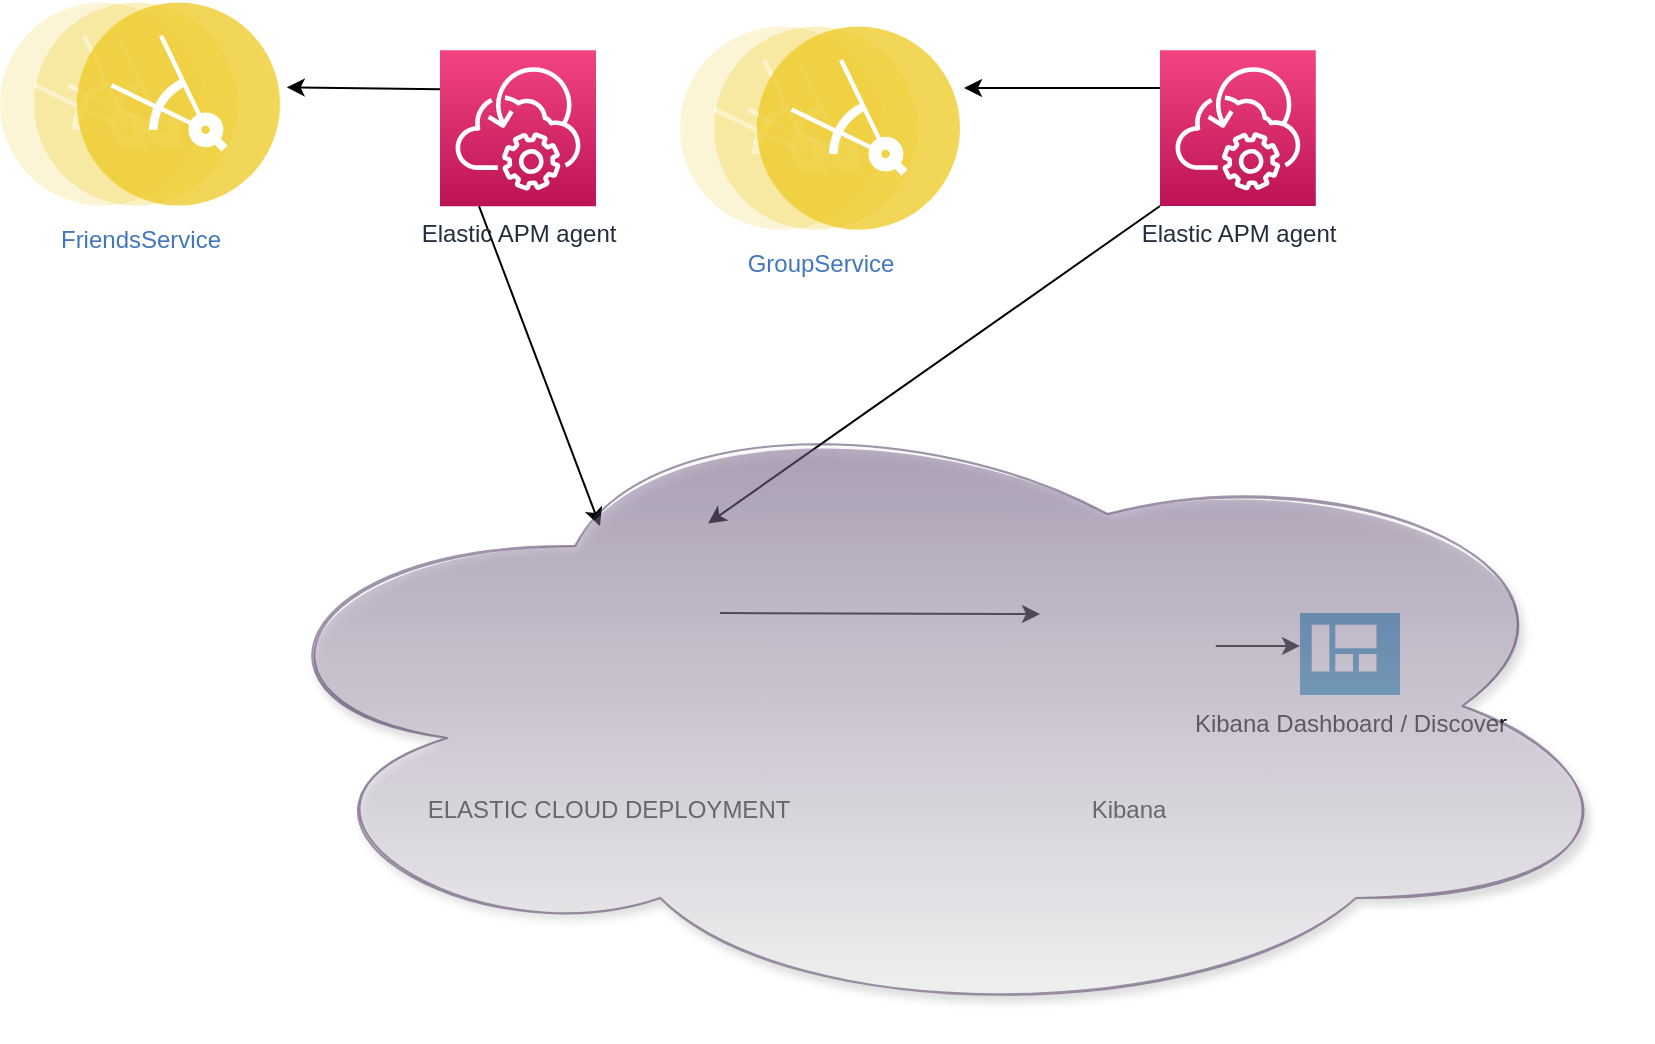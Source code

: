<mxfile version="14.8.6" type="google"><diagram id="34v_GxQY7feJ9xLnHUoY" name="Page-1"><mxGraphModel dx="782" dy="476" grid="1" gridSize="10" guides="1" tooltips="1" connect="1" arrows="1" fold="1" page="1" pageScale="1" pageWidth="850" pageHeight="1100" math="0" shadow="0"><root><mxCell id="0"/><mxCell id="1" parent="0"/><mxCell id="UocLaTnbJh6gGVJmffp6-1" value="FriendsService" style="aspect=fixed;perimeter=ellipsePerimeter;html=1;align=center;shadow=0;dashed=0;fontColor=#4277BB;labelBackgroundColor=#ffffff;fontSize=12;spacingTop=3;image;image=img/lib/ibm/applications/microservice.svg;direction=west;" vertex="1" parent="1"><mxGeometry x="40" y="17.91" width="140" height="102.19" as="geometry"/></mxCell><mxCell id="UocLaTnbJh6gGVJmffp6-2" value="GroupService" style="aspect=fixed;perimeter=ellipsePerimeter;html=1;align=center;shadow=0;dashed=0;fontColor=#4277BB;labelBackgroundColor=#ffffff;fontSize=12;spacingTop=3;image;image=img/lib/ibm/applications/microservice.svg;direction=west;" vertex="1" parent="1"><mxGeometry x="380" y="30" width="140" height="102.19" as="geometry"/></mxCell><mxCell id="UocLaTnbJh6gGVJmffp6-3" value="ELASTIC CLOUD DEPLOYMENT" style="shape=image;html=1;verticalAlign=top;verticalLabelPosition=bottom;labelBackgroundColor=#ffffff;imageAspect=0;aspect=fixed;image=https://cdn3.iconfinder.com/data/icons/digital-banking-solid-fast-transfer/512/demographic_tracking-128.png" vertex="1" parent="1"><mxGeometry x="280" y="280" width="128" height="128" as="geometry"/></mxCell><mxCell id="UocLaTnbJh6gGVJmffp6-4" value="" style="endArrow=classic;html=1;exitX=0.25;exitY=1;exitDx=0;exitDy=0;exitPerimeter=0;" edge="1" parent="1" source="UocLaTnbJh6gGVJmffp6-6"><mxGeometry width="50" height="50" relative="1" as="geometry"><mxPoint x="380" y="270" as="sourcePoint"/><mxPoint x="340" y="280" as="targetPoint"/></mxGeometry></mxCell><mxCell id="UocLaTnbJh6gGVJmffp6-5" value="" style="endArrow=classic;html=1;exitX=0;exitY=1;exitDx=0;exitDy=0;exitPerimeter=0;entryX=0.891;entryY=-0.01;entryDx=0;entryDy=0;entryPerimeter=0;" edge="1" parent="1" source="UocLaTnbJh6gGVJmffp6-7" target="UocLaTnbJh6gGVJmffp6-3"><mxGeometry width="50" height="50" relative="1" as="geometry"><mxPoint x="320.002" y="126.779" as="sourcePoint"/><mxPoint x="448.65" y="280" as="targetPoint"/></mxGeometry></mxCell><mxCell id="UocLaTnbJh6gGVJmffp6-6" value="Elastic APM agent" style="points=[[0,0,0],[0.25,0,0],[0.5,0,0],[0.75,0,0],[1,0,0],[0,1,0],[0.25,1,0],[0.5,1,0],[0.75,1,0],[1,1,0],[0,0.25,0],[0,0.5,0],[0,0.75,0],[1,0.25,0],[1,0.5,0],[1,0.75,0]];points=[[0,0,0],[0.25,0,0],[0.5,0,0],[0.75,0,0],[1,0,0],[0,1,0],[0.25,1,0],[0.5,1,0],[0.75,1,0],[1,1,0],[0,0.25,0],[0,0.5,0],[0,0.75,0],[1,0.25,0],[1,0.5,0],[1,0.75,0]];outlineConnect=0;fontColor=#232F3E;gradientColor=#F34482;gradientDirection=north;fillColor=#BC1356;strokeColor=#ffffff;dashed=0;verticalLabelPosition=bottom;verticalAlign=top;align=center;html=1;fontSize=12;fontStyle=0;aspect=fixed;shape=mxgraph.aws4.resourceIcon;resIcon=mxgraph.aws4.backint_agent;" vertex="1" parent="1"><mxGeometry x="260" y="42.1" width="78" height="78" as="geometry"/></mxCell><mxCell id="UocLaTnbJh6gGVJmffp6-7" value="Elastic APM agent" style="points=[[0,0,0],[0.25,0,0],[0.5,0,0],[0.75,0,0],[1,0,0],[0,1,0],[0.25,1,0],[0.5,1,0],[0.75,1,0],[1,1,0],[0,0.25,0],[0,0.5,0],[0,0.75,0],[1,0.25,0],[1,0.5,0],[1,0.75,0]];points=[[0,0,0],[0.25,0,0],[0.5,0,0],[0.75,0,0],[1,0,0],[0,1,0],[0.25,1,0],[0.5,1,0],[0.75,1,0],[1,1,0],[0,0.25,0],[0,0.5,0],[0,0.75,0],[1,0.25,0],[1,0.5,0],[1,0.75,0]];outlineConnect=0;fontColor=#232F3E;gradientColor=#F34482;gradientDirection=north;fillColor=#BC1356;strokeColor=#ffffff;dashed=0;verticalLabelPosition=bottom;verticalAlign=top;align=center;html=1;fontSize=12;fontStyle=0;aspect=fixed;shape=mxgraph.aws4.resourceIcon;resIcon=mxgraph.aws4.backint_agent;" vertex="1" parent="1"><mxGeometry x="620" y="42.1" width="77.9" height="77.9" as="geometry"/></mxCell><mxCell id="UocLaTnbJh6gGVJmffp6-9" value="" style="endArrow=classic;html=1;exitX=0;exitY=0.25;exitDx=0;exitDy=0;exitPerimeter=0;entryX=-0.024;entryY=0.582;entryDx=0;entryDy=0;entryPerimeter=0;" edge="1" parent="1" source="UocLaTnbJh6gGVJmffp6-6" target="UocLaTnbJh6gGVJmffp6-1"><mxGeometry width="50" height="50" relative="1" as="geometry"><mxPoint x="200" y="80" as="sourcePoint"/><mxPoint x="250" y="30.0" as="targetPoint"/></mxGeometry></mxCell><mxCell id="UocLaTnbJh6gGVJmffp6-10" value="" style="endArrow=classic;html=1;exitX=0;exitY=0.25;exitDx=0;exitDy=0;exitPerimeter=0;" edge="1" parent="1"><mxGeometry width="50" height="50" relative="1" as="geometry"><mxPoint x="620" y="60.97" as="sourcePoint"/><mxPoint x="522" y="61" as="targetPoint"/></mxGeometry></mxCell><mxCell id="UocLaTnbJh6gGVJmffp6-11" value="Kibana" style="shape=image;html=1;verticalAlign=top;verticalLabelPosition=bottom;labelBackgroundColor=#ffffff;imageAspect=0;aspect=fixed;image=https://cdn4.iconfinder.com/data/icons/logos-brands-5/24/kibana-128.png" vertex="1" parent="1"><mxGeometry x="540" y="280" width="128" height="128" as="geometry"/></mxCell><mxCell id="UocLaTnbJh6gGVJmffp6-12" value="Kibana Dashboard / Discover" style="aspect=fixed;html=1;points=[];align=center;image;fontSize=12;image=img/lib/mscae/Shared_Dashboard.svg;" vertex="1" parent="1"><mxGeometry x="690" y="323.5" width="50" height="41" as="geometry"/></mxCell><mxCell id="UocLaTnbJh6gGVJmffp6-14" value="" style="endArrow=classic;html=1;" edge="1" parent="1"><mxGeometry width="50" height="50" relative="1" as="geometry"><mxPoint x="400" y="323.5" as="sourcePoint"/><mxPoint x="560" y="324" as="targetPoint"/></mxGeometry></mxCell><mxCell id="UocLaTnbJh6gGVJmffp6-15" value="" style="endArrow=classic;html=1;entryX=0;entryY=0.402;entryDx=0;entryDy=0;entryPerimeter=0;" edge="1" parent="1" target="UocLaTnbJh6gGVJmffp6-12"><mxGeometry width="50" height="50" relative="1" as="geometry"><mxPoint x="647.9" y="340" as="sourcePoint"/><mxPoint x="697.9" y="290" as="targetPoint"/></mxGeometry></mxCell><mxCell id="UocLaTnbJh6gGVJmffp6-18" value="" style="ellipse;shape=cloud;whiteSpace=wrap;html=1;shadow=1;sketch=1;opacity=50;fillColor=#76608a;strokeColor=#432D57;fontColor=#ffffff;fillStyle=solid;gradientColor=#ffffff;" vertex="1" parent="1"><mxGeometry x="150" y="210" width="710" height="320" as="geometry"/></mxCell></root></mxGraphModel></diagram></mxfile>